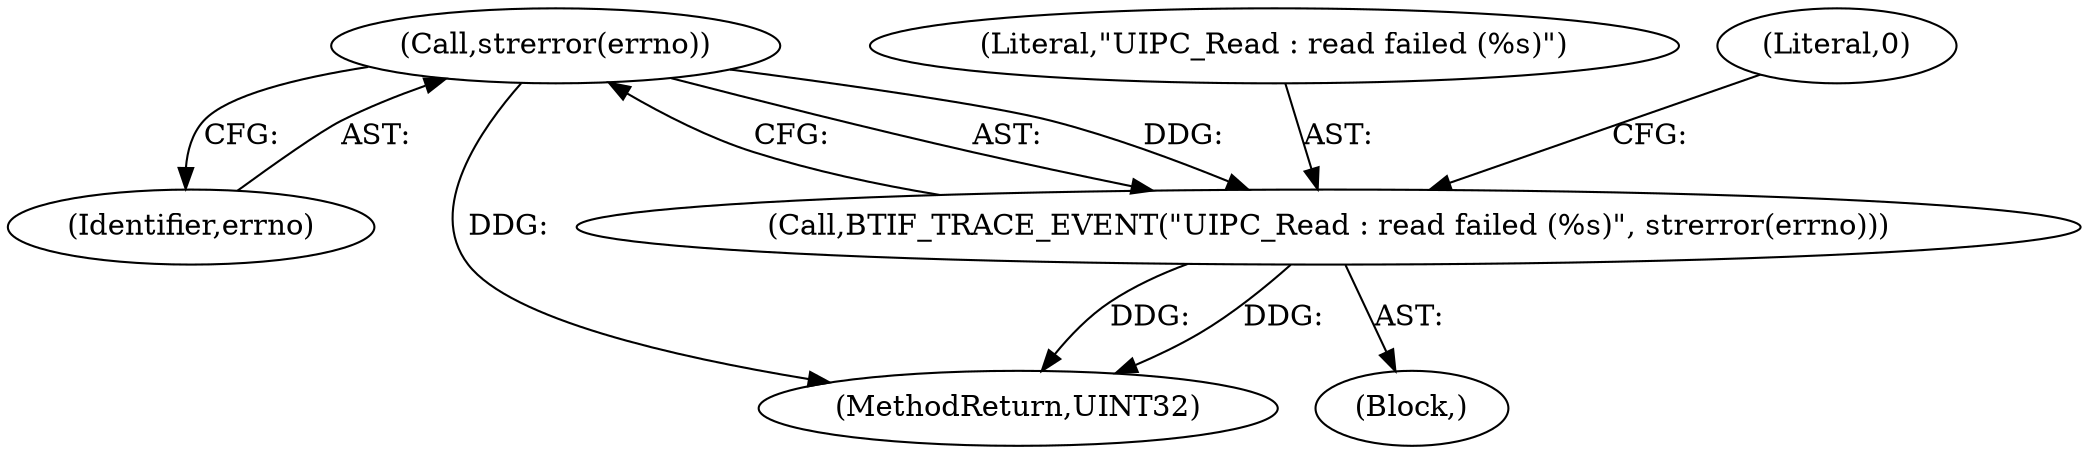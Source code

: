 digraph "0_Android_472271b153c5dc53c28beac55480a8d8434b2d5c_70@API" {
"1000239" [label="(Call,strerror(errno))"];
"1000237" [label="(Call,BTIF_TRACE_EVENT(\"UIPC_Read : read failed (%s)\", strerror(errno)))"];
"1000238" [label="(Literal,\"UIPC_Read : read failed (%s)\")"];
"1000237" [label="(Call,BTIF_TRACE_EVENT(\"UIPC_Read : read failed (%s)\", strerror(errno)))"];
"1000236" [label="(Block,)"];
"1000240" [label="(Identifier,errno)"];
"1000239" [label="(Call,strerror(errno))"];
"1000242" [label="(Literal,0)"];
"1000248" [label="(MethodReturn,UINT32)"];
"1000239" -> "1000237"  [label="AST: "];
"1000239" -> "1000240"  [label="CFG: "];
"1000240" -> "1000239"  [label="AST: "];
"1000237" -> "1000239"  [label="CFG: "];
"1000239" -> "1000248"  [label="DDG: "];
"1000239" -> "1000237"  [label="DDG: "];
"1000237" -> "1000236"  [label="AST: "];
"1000238" -> "1000237"  [label="AST: "];
"1000242" -> "1000237"  [label="CFG: "];
"1000237" -> "1000248"  [label="DDG: "];
"1000237" -> "1000248"  [label="DDG: "];
}
